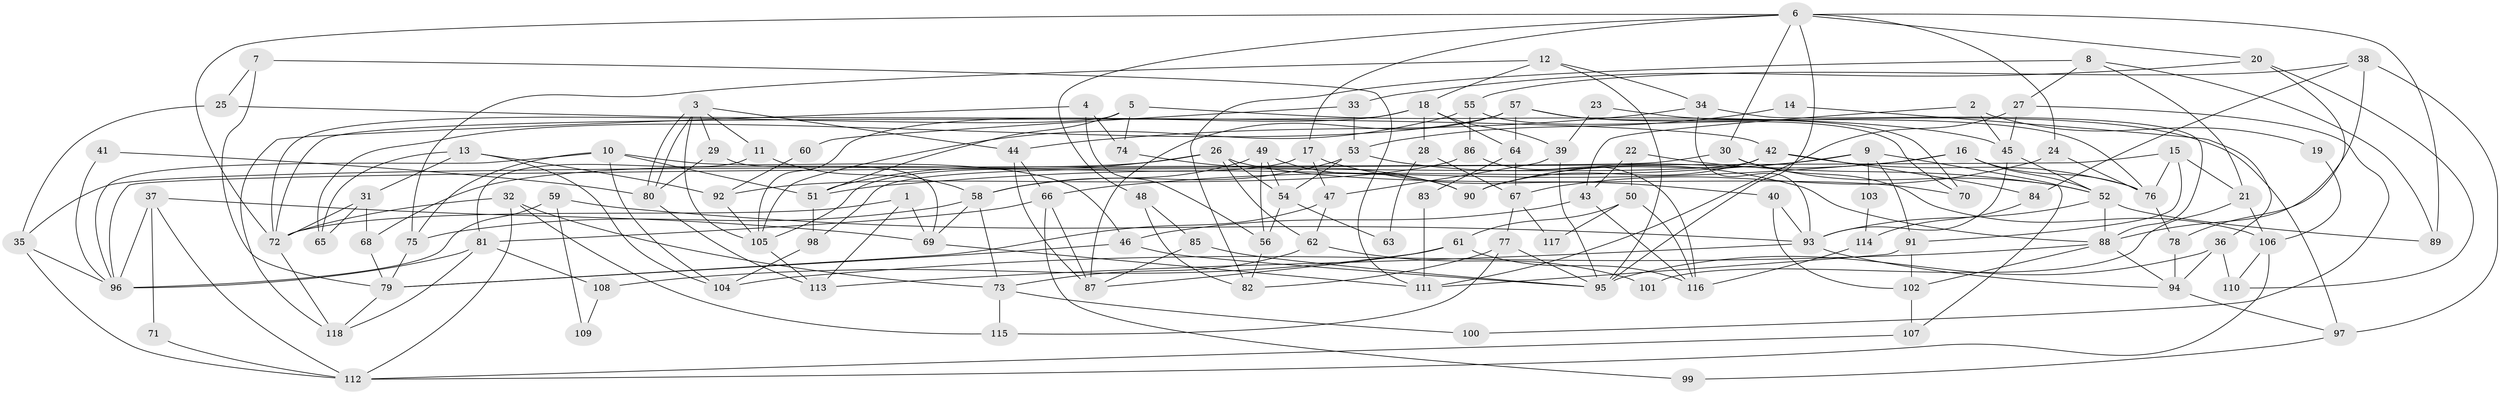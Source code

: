 // Generated by graph-tools (version 1.1) at 2025/50/03/09/25 03:50:02]
// undirected, 118 vertices, 236 edges
graph export_dot {
graph [start="1"]
  node [color=gray90,style=filled];
  1;
  2;
  3;
  4;
  5;
  6;
  7;
  8;
  9;
  10;
  11;
  12;
  13;
  14;
  15;
  16;
  17;
  18;
  19;
  20;
  21;
  22;
  23;
  24;
  25;
  26;
  27;
  28;
  29;
  30;
  31;
  32;
  33;
  34;
  35;
  36;
  37;
  38;
  39;
  40;
  41;
  42;
  43;
  44;
  45;
  46;
  47;
  48;
  49;
  50;
  51;
  52;
  53;
  54;
  55;
  56;
  57;
  58;
  59;
  60;
  61;
  62;
  63;
  64;
  65;
  66;
  67;
  68;
  69;
  70;
  71;
  72;
  73;
  74;
  75;
  76;
  77;
  78;
  79;
  80;
  81;
  82;
  83;
  84;
  85;
  86;
  87;
  88;
  89;
  90;
  91;
  92;
  93;
  94;
  95;
  96;
  97;
  98;
  99;
  100;
  101;
  102;
  103;
  104;
  105;
  106;
  107;
  108;
  109;
  110;
  111;
  112;
  113;
  114;
  115;
  116;
  117;
  118;
  1 -- 113;
  1 -- 72;
  1 -- 69;
  2 -- 45;
  2 -- 43;
  2 -- 19;
  3 -- 44;
  3 -- 80;
  3 -- 80;
  3 -- 11;
  3 -- 29;
  3 -- 105;
  4 -- 118;
  4 -- 74;
  4 -- 56;
  5 -- 72;
  5 -- 45;
  5 -- 51;
  5 -- 74;
  6 -- 95;
  6 -- 72;
  6 -- 17;
  6 -- 20;
  6 -- 24;
  6 -- 30;
  6 -- 48;
  6 -- 89;
  7 -- 111;
  7 -- 79;
  7 -- 25;
  8 -- 82;
  8 -- 21;
  8 -- 27;
  8 -- 89;
  9 -- 91;
  9 -- 90;
  9 -- 66;
  9 -- 103;
  9 -- 107;
  10 -- 51;
  10 -- 96;
  10 -- 46;
  10 -- 75;
  10 -- 104;
  11 -- 58;
  11 -- 81;
  12 -- 75;
  12 -- 18;
  12 -- 34;
  12 -- 95;
  13 -- 31;
  13 -- 104;
  13 -- 65;
  13 -- 92;
  14 -- 53;
  14 -- 36;
  15 -- 96;
  15 -- 76;
  15 -- 21;
  15 -- 91;
  16 -- 52;
  16 -- 51;
  16 -- 76;
  16 -- 90;
  17 -- 105;
  17 -- 40;
  17 -- 47;
  18 -- 39;
  18 -- 72;
  18 -- 28;
  18 -- 64;
  18 -- 105;
  19 -- 106;
  20 -- 78;
  20 -- 33;
  20 -- 110;
  21 -- 106;
  21 -- 101;
  22 -- 52;
  22 -- 43;
  22 -- 50;
  23 -- 76;
  23 -- 39;
  24 -- 76;
  24 -- 67;
  25 -- 35;
  25 -- 42;
  26 -- 54;
  26 -- 51;
  26 -- 62;
  26 -- 68;
  26 -- 70;
  27 -- 111;
  27 -- 45;
  27 -- 100;
  28 -- 67;
  28 -- 63;
  29 -- 80;
  29 -- 69;
  30 -- 52;
  30 -- 35;
  30 -- 106;
  31 -- 68;
  31 -- 72;
  31 -- 65;
  32 -- 115;
  32 -- 73;
  32 -- 72;
  32 -- 112;
  33 -- 53;
  33 -- 60;
  34 -- 88;
  34 -- 44;
  34 -- 93;
  35 -- 112;
  35 -- 96;
  36 -- 110;
  36 -- 94;
  36 -- 95;
  37 -- 96;
  37 -- 69;
  37 -- 71;
  37 -- 112;
  38 -- 97;
  38 -- 88;
  38 -- 55;
  38 -- 84;
  39 -- 95;
  39 -- 47;
  40 -- 93;
  40 -- 102;
  41 -- 80;
  41 -- 96;
  42 -- 90;
  42 -- 76;
  42 -- 84;
  42 -- 98;
  43 -- 116;
  43 -- 46;
  44 -- 66;
  44 -- 87;
  45 -- 52;
  45 -- 93;
  46 -- 95;
  46 -- 79;
  47 -- 79;
  47 -- 62;
  48 -- 85;
  48 -- 82;
  49 -- 56;
  49 -- 58;
  49 -- 54;
  49 -- 90;
  50 -- 116;
  50 -- 61;
  50 -- 117;
  51 -- 98;
  52 -- 89;
  52 -- 93;
  52 -- 88;
  53 -- 54;
  53 -- 88;
  53 -- 58;
  54 -- 56;
  54 -- 63;
  55 -- 105;
  55 -- 70;
  55 -- 86;
  56 -- 82;
  57 -- 65;
  57 -- 70;
  57 -- 64;
  57 -- 87;
  57 -- 97;
  58 -- 69;
  58 -- 73;
  58 -- 75;
  59 -- 96;
  59 -- 93;
  59 -- 109;
  60 -- 92;
  61 -- 87;
  61 -- 108;
  61 -- 116;
  62 -- 73;
  62 -- 101;
  64 -- 67;
  64 -- 83;
  66 -- 87;
  66 -- 81;
  66 -- 99;
  67 -- 77;
  67 -- 117;
  68 -- 79;
  69 -- 111;
  71 -- 112;
  72 -- 118;
  73 -- 100;
  73 -- 115;
  74 -- 90;
  75 -- 79;
  76 -- 78;
  77 -- 95;
  77 -- 82;
  77 -- 115;
  78 -- 94;
  79 -- 118;
  80 -- 113;
  81 -- 96;
  81 -- 108;
  81 -- 118;
  83 -- 111;
  84 -- 114;
  85 -- 87;
  85 -- 95;
  86 -- 92;
  86 -- 116;
  88 -- 102;
  88 -- 94;
  88 -- 104;
  91 -- 102;
  91 -- 111;
  92 -- 105;
  93 -- 94;
  93 -- 113;
  94 -- 97;
  97 -- 99;
  98 -- 104;
  102 -- 107;
  103 -- 114;
  105 -- 113;
  106 -- 112;
  106 -- 110;
  107 -- 112;
  108 -- 109;
  114 -- 116;
}
